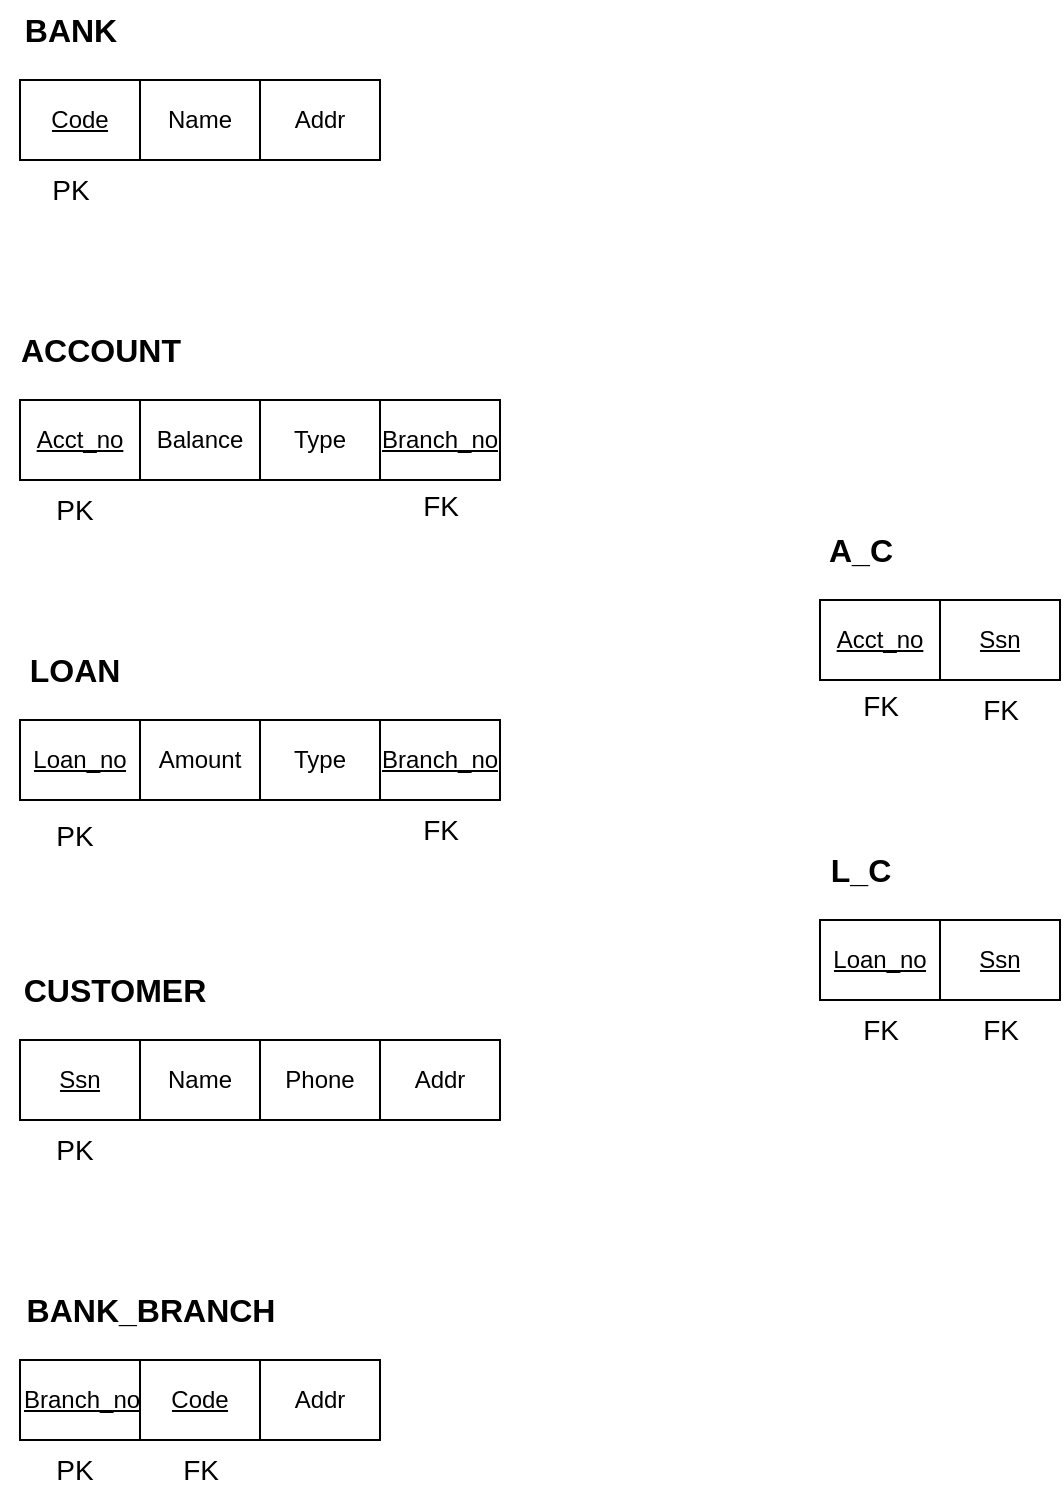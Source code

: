 <mxfile version="23.1.2" type="github" pages="2">
  <diagram name="Page-1" id="tOXUqJd4fQw2Szhd80xJ">
    <mxGraphModel dx="1042" dy="667" grid="1" gridSize="10" guides="1" tooltips="1" connect="1" arrows="1" fold="1" page="1" pageScale="1" pageWidth="850" pageHeight="1100" math="0" shadow="0">
      <root>
        <mxCell id="0" />
        <mxCell id="1" parent="0" />
        <mxCell id="7E2WSYNp846uDjrKb0Co-6" value="" style="shape=table;startSize=0;container=1;collapsible=0;childLayout=tableLayout;" parent="1" vertex="1">
          <mxGeometry x="40" y="80" width="180" height="40" as="geometry" />
        </mxCell>
        <mxCell id="7E2WSYNp846uDjrKb0Co-7" value="" style="shape=tableRow;horizontal=0;startSize=0;swimlaneHead=0;swimlaneBody=0;strokeColor=inherit;top=0;left=0;bottom=0;right=0;collapsible=0;dropTarget=0;fillColor=none;points=[[0,0.5],[1,0.5]];portConstraint=eastwest;" parent="7E2WSYNp846uDjrKb0Co-6" vertex="1">
          <mxGeometry width="180" height="40" as="geometry" />
        </mxCell>
        <mxCell id="7E2WSYNp846uDjrKb0Co-8" value="&lt;u&gt;Code&lt;/u&gt;" style="shape=partialRectangle;html=1;whiteSpace=wrap;connectable=0;strokeColor=inherit;overflow=hidden;fillColor=none;top=0;left=0;bottom=0;right=0;pointerEvents=1;align=center;" parent="7E2WSYNp846uDjrKb0Co-7" vertex="1">
          <mxGeometry width="60" height="40" as="geometry">
            <mxRectangle width="60" height="40" as="alternateBounds" />
          </mxGeometry>
        </mxCell>
        <mxCell id="7E2WSYNp846uDjrKb0Co-9" value="Name" style="shape=partialRectangle;html=1;whiteSpace=wrap;connectable=0;strokeColor=inherit;overflow=hidden;fillColor=none;top=0;left=0;bottom=0;right=0;pointerEvents=1;" parent="7E2WSYNp846uDjrKb0Co-7" vertex="1">
          <mxGeometry x="60" width="60" height="40" as="geometry">
            <mxRectangle width="60" height="40" as="alternateBounds" />
          </mxGeometry>
        </mxCell>
        <mxCell id="7E2WSYNp846uDjrKb0Co-10" value="Addr" style="shape=partialRectangle;html=1;whiteSpace=wrap;connectable=0;strokeColor=inherit;overflow=hidden;fillColor=none;top=0;left=0;bottom=0;right=0;pointerEvents=1;" parent="7E2WSYNp846uDjrKb0Co-7" vertex="1">
          <mxGeometry x="120" width="60" height="40" as="geometry">
            <mxRectangle width="60" height="40" as="alternateBounds" />
          </mxGeometry>
        </mxCell>
        <mxCell id="7E2WSYNp846uDjrKb0Co-11" value="" style="shape=table;startSize=0;container=1;collapsible=0;childLayout=tableLayout;" parent="1" vertex="1">
          <mxGeometry x="40" y="720" width="180" height="40" as="geometry" />
        </mxCell>
        <mxCell id="7E2WSYNp846uDjrKb0Co-12" value="" style="shape=tableRow;horizontal=0;startSize=0;swimlaneHead=0;swimlaneBody=0;strokeColor=inherit;top=0;left=0;bottom=0;right=0;collapsible=0;dropTarget=0;fillColor=none;points=[[0,0.5],[1,0.5]];portConstraint=eastwest;" parent="7E2WSYNp846uDjrKb0Co-11" vertex="1">
          <mxGeometry width="180" height="40" as="geometry" />
        </mxCell>
        <mxCell id="7E2WSYNp846uDjrKb0Co-13" value="&lt;u&gt;Branch_no&lt;/u&gt;" style="shape=partialRectangle;html=1;whiteSpace=wrap;connectable=0;strokeColor=inherit;overflow=hidden;fillColor=none;top=0;left=0;bottom=0;right=0;pointerEvents=1;align=left;" parent="7E2WSYNp846uDjrKb0Co-12" vertex="1">
          <mxGeometry width="60" height="40" as="geometry">
            <mxRectangle width="60" height="40" as="alternateBounds" />
          </mxGeometry>
        </mxCell>
        <mxCell id="7E2WSYNp846uDjrKb0Co-14" value="&lt;u&gt;Code&lt;/u&gt;" style="shape=partialRectangle;html=1;whiteSpace=wrap;connectable=0;strokeColor=inherit;overflow=hidden;fillColor=none;top=0;left=0;bottom=0;right=0;pointerEvents=1;" parent="7E2WSYNp846uDjrKb0Co-12" vertex="1">
          <mxGeometry x="60" width="60" height="40" as="geometry">
            <mxRectangle width="60" height="40" as="alternateBounds" />
          </mxGeometry>
        </mxCell>
        <mxCell id="7E2WSYNp846uDjrKb0Co-15" value="Addr" style="shape=partialRectangle;html=1;whiteSpace=wrap;connectable=0;strokeColor=inherit;overflow=hidden;fillColor=none;top=0;left=0;bottom=0;right=0;pointerEvents=1;" parent="7E2WSYNp846uDjrKb0Co-12" vertex="1">
          <mxGeometry x="120" width="60" height="40" as="geometry">
            <mxRectangle width="60" height="40" as="alternateBounds" />
          </mxGeometry>
        </mxCell>
        <mxCell id="7E2WSYNp846uDjrKb0Co-16" value="&lt;font style=&quot;font-size: 16px;&quot;&gt;&lt;b&gt;BANK&lt;/b&gt;&lt;/font&gt;" style="text;html=1;align=center;verticalAlign=middle;resizable=0;points=[];autosize=1;strokeColor=none;fillColor=none;" parent="1" vertex="1">
          <mxGeometry x="30" y="40" width="70" height="30" as="geometry" />
        </mxCell>
        <mxCell id="7E2WSYNp846uDjrKb0Co-17" value="&lt;font style=&quot;font-size: 16px;&quot;&gt;&lt;b&gt;ACCOUNT&lt;/b&gt;&lt;/font&gt;" style="text;html=1;align=center;verticalAlign=middle;resizable=0;points=[];autosize=1;strokeColor=none;fillColor=none;" parent="1" vertex="1">
          <mxGeometry x="30" y="200" width="100" height="30" as="geometry" />
        </mxCell>
        <mxCell id="7E2WSYNp846uDjrKb0Co-18" value="&lt;font style=&quot;font-size: 16px;&quot;&gt;&lt;b&gt;LOAN&lt;/b&gt;&lt;/font&gt;" style="text;html=1;align=center;verticalAlign=middle;resizable=0;points=[];autosize=1;strokeColor=none;fillColor=none;" parent="1" vertex="1">
          <mxGeometry x="32" y="360" width="70" height="30" as="geometry" />
        </mxCell>
        <mxCell id="7E2WSYNp846uDjrKb0Co-19" value="&lt;font style=&quot;font-size: 16px;&quot;&gt;&lt;b&gt;CUSTOMER&lt;/b&gt;&lt;/font&gt;" style="text;html=1;align=center;verticalAlign=middle;resizable=0;points=[];autosize=1;strokeColor=none;fillColor=none;" parent="1" vertex="1">
          <mxGeometry x="32" y="520" width="110" height="30" as="geometry" />
        </mxCell>
        <mxCell id="7E2WSYNp846uDjrKb0Co-20" value="&lt;font style=&quot;font-size: 16px;&quot;&gt;&lt;b&gt;BANK_BRANCH&lt;/b&gt;&lt;/font&gt;" style="text;html=1;align=center;verticalAlign=middle;resizable=0;points=[];autosize=1;strokeColor=none;fillColor=none;" parent="1" vertex="1">
          <mxGeometry x="30" y="680" width="150" height="30" as="geometry" />
        </mxCell>
        <mxCell id="7E2WSYNp846uDjrKb0Co-21" value="" style="shape=table;startSize=0;container=1;collapsible=0;childLayout=tableLayout;" parent="1" vertex="1">
          <mxGeometry x="40" y="240" width="240" height="40" as="geometry" />
        </mxCell>
        <mxCell id="7E2WSYNp846uDjrKb0Co-22" value="" style="shape=tableRow;horizontal=0;startSize=0;swimlaneHead=0;swimlaneBody=0;strokeColor=inherit;top=0;left=0;bottom=0;right=0;collapsible=0;dropTarget=0;fillColor=none;points=[[0,0.5],[1,0.5]];portConstraint=eastwest;" parent="7E2WSYNp846uDjrKb0Co-21" vertex="1">
          <mxGeometry width="240" height="40" as="geometry" />
        </mxCell>
        <mxCell id="7E2WSYNp846uDjrKb0Co-23" value="&lt;u&gt;Acct_no&lt;/u&gt;" style="shape=partialRectangle;html=1;whiteSpace=wrap;connectable=0;strokeColor=inherit;overflow=hidden;fillColor=none;top=0;left=0;bottom=0;right=0;pointerEvents=1;" parent="7E2WSYNp846uDjrKb0Co-22" vertex="1">
          <mxGeometry width="60" height="40" as="geometry">
            <mxRectangle width="60" height="40" as="alternateBounds" />
          </mxGeometry>
        </mxCell>
        <mxCell id="7E2WSYNp846uDjrKb0Co-24" value="Balance" style="shape=partialRectangle;html=1;whiteSpace=wrap;connectable=0;strokeColor=inherit;overflow=hidden;fillColor=none;top=0;left=0;bottom=0;right=0;pointerEvents=1;" parent="7E2WSYNp846uDjrKb0Co-22" vertex="1">
          <mxGeometry x="60" width="60" height="40" as="geometry">
            <mxRectangle width="60" height="40" as="alternateBounds" />
          </mxGeometry>
        </mxCell>
        <mxCell id="7E2WSYNp846uDjrKb0Co-25" value="Type" style="shape=partialRectangle;html=1;whiteSpace=wrap;connectable=0;strokeColor=inherit;overflow=hidden;fillColor=none;top=0;left=0;bottom=0;right=0;pointerEvents=1;" parent="7E2WSYNp846uDjrKb0Co-22" vertex="1">
          <mxGeometry x="120" width="60" height="40" as="geometry">
            <mxRectangle width="60" height="40" as="alternateBounds" />
          </mxGeometry>
        </mxCell>
        <mxCell id="7E2WSYNp846uDjrKb0Co-26" value="&lt;u&gt;Branch_no&lt;/u&gt;" style="shape=partialRectangle;html=1;whiteSpace=wrap;connectable=0;strokeColor=inherit;overflow=hidden;fillColor=none;top=0;left=0;bottom=0;right=0;pointerEvents=1;" parent="7E2WSYNp846uDjrKb0Co-22" vertex="1">
          <mxGeometry x="180" width="60" height="40" as="geometry">
            <mxRectangle width="60" height="40" as="alternateBounds" />
          </mxGeometry>
        </mxCell>
        <mxCell id="7E2WSYNp846uDjrKb0Co-27" value="" style="shape=table;startSize=0;container=1;collapsible=0;childLayout=tableLayout;" parent="1" vertex="1">
          <mxGeometry x="40" y="400" width="240" height="40" as="geometry" />
        </mxCell>
        <mxCell id="7E2WSYNp846uDjrKb0Co-28" value="" style="shape=tableRow;horizontal=0;startSize=0;swimlaneHead=0;swimlaneBody=0;strokeColor=inherit;top=0;left=0;bottom=0;right=0;collapsible=0;dropTarget=0;fillColor=none;points=[[0,0.5],[1,0.5]];portConstraint=eastwest;" parent="7E2WSYNp846uDjrKb0Co-27" vertex="1">
          <mxGeometry width="240" height="40" as="geometry" />
        </mxCell>
        <mxCell id="7E2WSYNp846uDjrKb0Co-29" value="&lt;u&gt;Loan_no&lt;/u&gt;" style="shape=partialRectangle;html=1;whiteSpace=wrap;connectable=0;strokeColor=inherit;overflow=hidden;fillColor=none;top=0;left=0;bottom=0;right=0;pointerEvents=1;" parent="7E2WSYNp846uDjrKb0Co-28" vertex="1">
          <mxGeometry width="60" height="40" as="geometry">
            <mxRectangle width="60" height="40" as="alternateBounds" />
          </mxGeometry>
        </mxCell>
        <mxCell id="7E2WSYNp846uDjrKb0Co-30" value="Amount" style="shape=partialRectangle;html=1;whiteSpace=wrap;connectable=0;strokeColor=inherit;overflow=hidden;fillColor=none;top=0;left=0;bottom=0;right=0;pointerEvents=1;" parent="7E2WSYNp846uDjrKb0Co-28" vertex="1">
          <mxGeometry x="60" width="60" height="40" as="geometry">
            <mxRectangle width="60" height="40" as="alternateBounds" />
          </mxGeometry>
        </mxCell>
        <mxCell id="7E2WSYNp846uDjrKb0Co-31" value="Type" style="shape=partialRectangle;html=1;whiteSpace=wrap;connectable=0;strokeColor=inherit;overflow=hidden;fillColor=none;top=0;left=0;bottom=0;right=0;pointerEvents=1;" parent="7E2WSYNp846uDjrKb0Co-28" vertex="1">
          <mxGeometry x="120" width="60" height="40" as="geometry">
            <mxRectangle width="60" height="40" as="alternateBounds" />
          </mxGeometry>
        </mxCell>
        <mxCell id="7E2WSYNp846uDjrKb0Co-32" value="&lt;u&gt;Branch_no&lt;/u&gt;" style="shape=partialRectangle;html=1;whiteSpace=wrap;connectable=0;strokeColor=inherit;overflow=hidden;fillColor=none;top=0;left=0;bottom=0;right=0;pointerEvents=1;" parent="7E2WSYNp846uDjrKb0Co-28" vertex="1">
          <mxGeometry x="180" width="60" height="40" as="geometry">
            <mxRectangle width="60" height="40" as="alternateBounds" />
          </mxGeometry>
        </mxCell>
        <mxCell id="7E2WSYNp846uDjrKb0Co-33" value="" style="shape=table;startSize=0;container=1;collapsible=0;childLayout=tableLayout;" parent="1" vertex="1">
          <mxGeometry x="40" y="560" width="240" height="40" as="geometry" />
        </mxCell>
        <mxCell id="7E2WSYNp846uDjrKb0Co-34" value="" style="shape=tableRow;horizontal=0;startSize=0;swimlaneHead=0;swimlaneBody=0;strokeColor=inherit;top=0;left=0;bottom=0;right=0;collapsible=0;dropTarget=0;fillColor=none;points=[[0,0.5],[1,0.5]];portConstraint=eastwest;" parent="7E2WSYNp846uDjrKb0Co-33" vertex="1">
          <mxGeometry width="240" height="40" as="geometry" />
        </mxCell>
        <mxCell id="7E2WSYNp846uDjrKb0Co-35" value="&lt;u&gt;Ssn&lt;/u&gt;" style="shape=partialRectangle;html=1;whiteSpace=wrap;connectable=0;strokeColor=inherit;overflow=hidden;fillColor=none;top=0;left=0;bottom=0;right=0;pointerEvents=1;" parent="7E2WSYNp846uDjrKb0Co-34" vertex="1">
          <mxGeometry width="60" height="40" as="geometry">
            <mxRectangle width="60" height="40" as="alternateBounds" />
          </mxGeometry>
        </mxCell>
        <mxCell id="7E2WSYNp846uDjrKb0Co-36" value="Name" style="shape=partialRectangle;html=1;whiteSpace=wrap;connectable=0;strokeColor=inherit;overflow=hidden;fillColor=none;top=0;left=0;bottom=0;right=0;pointerEvents=1;" parent="7E2WSYNp846uDjrKb0Co-34" vertex="1">
          <mxGeometry x="60" width="60" height="40" as="geometry">
            <mxRectangle width="60" height="40" as="alternateBounds" />
          </mxGeometry>
        </mxCell>
        <mxCell id="7E2WSYNp846uDjrKb0Co-37" value="Phone" style="shape=partialRectangle;html=1;whiteSpace=wrap;connectable=0;strokeColor=inherit;overflow=hidden;fillColor=none;top=0;left=0;bottom=0;right=0;pointerEvents=1;" parent="7E2WSYNp846uDjrKb0Co-34" vertex="1">
          <mxGeometry x="120" width="60" height="40" as="geometry">
            <mxRectangle width="60" height="40" as="alternateBounds" />
          </mxGeometry>
        </mxCell>
        <mxCell id="7E2WSYNp846uDjrKb0Co-38" value="Addr" style="shape=partialRectangle;html=1;whiteSpace=wrap;connectable=0;strokeColor=inherit;overflow=hidden;fillColor=none;top=0;left=0;bottom=0;right=0;pointerEvents=1;" parent="7E2WSYNp846uDjrKb0Co-34" vertex="1">
          <mxGeometry x="180" width="60" height="40" as="geometry">
            <mxRectangle width="60" height="40" as="alternateBounds" />
          </mxGeometry>
        </mxCell>
        <mxCell id="7E2WSYNp846uDjrKb0Co-39" value="&lt;font style=&quot;font-size: 16px;&quot;&gt;&lt;b&gt;A_C&lt;/b&gt;&lt;/font&gt;" style="text;html=1;align=center;verticalAlign=middle;resizable=0;points=[];autosize=1;strokeColor=none;fillColor=none;" parent="1" vertex="1">
          <mxGeometry x="430" y="300" width="60" height="30" as="geometry" />
        </mxCell>
        <mxCell id="7E2WSYNp846uDjrKb0Co-40" value="&lt;font style=&quot;font-size: 16px;&quot;&gt;&lt;b&gt;L_C&lt;/b&gt;&lt;/font&gt;" style="text;html=1;align=center;verticalAlign=middle;resizable=0;points=[];autosize=1;strokeColor=none;fillColor=none;" parent="1" vertex="1">
          <mxGeometry x="435" y="460" width="50" height="30" as="geometry" />
        </mxCell>
        <mxCell id="7E2WSYNp846uDjrKb0Co-41" value="" style="shape=table;startSize=0;container=1;collapsible=0;childLayout=tableLayout;" parent="1" vertex="1">
          <mxGeometry x="440" y="340" width="120" height="40" as="geometry" />
        </mxCell>
        <mxCell id="7E2WSYNp846uDjrKb0Co-42" value="" style="shape=tableRow;horizontal=0;startSize=0;swimlaneHead=0;swimlaneBody=0;strokeColor=inherit;top=0;left=0;bottom=0;right=0;collapsible=0;dropTarget=0;fillColor=none;points=[[0,0.5],[1,0.5]];portConstraint=eastwest;" parent="7E2WSYNp846uDjrKb0Co-41" vertex="1">
          <mxGeometry width="120" height="40" as="geometry" />
        </mxCell>
        <mxCell id="7E2WSYNp846uDjrKb0Co-43" value="&lt;u&gt;Acct_no&lt;/u&gt;" style="shape=partialRectangle;html=1;whiteSpace=wrap;connectable=0;strokeColor=inherit;overflow=hidden;fillColor=none;top=0;left=0;bottom=0;right=0;pointerEvents=1;" parent="7E2WSYNp846uDjrKb0Co-42" vertex="1">
          <mxGeometry width="60" height="40" as="geometry">
            <mxRectangle width="60" height="40" as="alternateBounds" />
          </mxGeometry>
        </mxCell>
        <mxCell id="7E2WSYNp846uDjrKb0Co-44" value="&lt;u&gt;Ssn&lt;/u&gt;" style="shape=partialRectangle;html=1;whiteSpace=wrap;connectable=0;strokeColor=inherit;overflow=hidden;fillColor=none;top=0;left=0;bottom=0;right=0;pointerEvents=1;" parent="7E2WSYNp846uDjrKb0Co-42" vertex="1">
          <mxGeometry x="60" width="60" height="40" as="geometry">
            <mxRectangle width="60" height="40" as="alternateBounds" />
          </mxGeometry>
        </mxCell>
        <mxCell id="7E2WSYNp846uDjrKb0Co-45" value="" style="shape=table;startSize=0;container=1;collapsible=0;childLayout=tableLayout;" parent="1" vertex="1">
          <mxGeometry x="440" y="500" width="120" height="40" as="geometry" />
        </mxCell>
        <mxCell id="7E2WSYNp846uDjrKb0Co-46" value="" style="shape=tableRow;horizontal=0;startSize=0;swimlaneHead=0;swimlaneBody=0;strokeColor=inherit;top=0;left=0;bottom=0;right=0;collapsible=0;dropTarget=0;fillColor=none;points=[[0,0.5],[1,0.5]];portConstraint=eastwest;" parent="7E2WSYNp846uDjrKb0Co-45" vertex="1">
          <mxGeometry width="120" height="40" as="geometry" />
        </mxCell>
        <mxCell id="7E2WSYNp846uDjrKb0Co-47" value="&lt;u&gt;Loan_no&lt;/u&gt;" style="shape=partialRectangle;html=1;whiteSpace=wrap;connectable=0;strokeColor=inherit;overflow=hidden;fillColor=none;top=0;left=0;bottom=0;right=0;pointerEvents=1;" parent="7E2WSYNp846uDjrKb0Co-46" vertex="1">
          <mxGeometry width="60" height="40" as="geometry">
            <mxRectangle width="60" height="40" as="alternateBounds" />
          </mxGeometry>
        </mxCell>
        <mxCell id="7E2WSYNp846uDjrKb0Co-48" value="&lt;u&gt;Ssn&lt;/u&gt;" style="shape=partialRectangle;html=1;whiteSpace=wrap;connectable=0;strokeColor=inherit;overflow=hidden;fillColor=none;top=0;left=0;bottom=0;right=0;pointerEvents=1;" parent="7E2WSYNp846uDjrKb0Co-46" vertex="1">
          <mxGeometry x="60" width="60" height="40" as="geometry">
            <mxRectangle width="60" height="40" as="alternateBounds" />
          </mxGeometry>
        </mxCell>
        <mxCell id="7E2WSYNp846uDjrKb0Co-49" value="&lt;font style=&quot;font-size: 14px;&quot;&gt;FK&lt;/font&gt;" style="text;html=1;align=center;verticalAlign=middle;resizable=0;points=[];autosize=1;strokeColor=none;fillColor=none;" parent="1" vertex="1">
          <mxGeometry x="450" y="378" width="40" height="30" as="geometry" />
        </mxCell>
        <mxCell id="7E2WSYNp846uDjrKb0Co-50" value="&lt;font style=&quot;font-size: 14px;&quot;&gt;FK&lt;/font&gt;" style="text;html=1;align=center;verticalAlign=middle;resizable=0;points=[];autosize=1;strokeColor=none;fillColor=none;" parent="1" vertex="1">
          <mxGeometry x="510" y="380" width="40" height="30" as="geometry" />
        </mxCell>
        <mxCell id="7E2WSYNp846uDjrKb0Co-51" value="&lt;font style=&quot;font-size: 14px;&quot;&gt;FK&lt;/font&gt;" style="text;html=1;align=center;verticalAlign=middle;resizable=0;points=[];autosize=1;strokeColor=none;fillColor=none;" parent="1" vertex="1">
          <mxGeometry x="450" y="540" width="40" height="30" as="geometry" />
        </mxCell>
        <mxCell id="7E2WSYNp846uDjrKb0Co-52" value="&lt;font style=&quot;font-size: 14px;&quot;&gt;FK&lt;/font&gt;" style="text;html=1;align=center;verticalAlign=middle;resizable=0;points=[];autosize=1;strokeColor=none;fillColor=none;" parent="1" vertex="1">
          <mxGeometry x="510" y="540" width="40" height="30" as="geometry" />
        </mxCell>
        <mxCell id="7E2WSYNp846uDjrKb0Co-53" value="&lt;font style=&quot;font-size: 14px;&quot;&gt;FK&lt;/font&gt;" style="text;html=1;align=center;verticalAlign=middle;resizable=0;points=[];autosize=1;strokeColor=none;fillColor=none;" parent="1" vertex="1">
          <mxGeometry x="230" y="278" width="40" height="30" as="geometry" />
        </mxCell>
        <mxCell id="7E2WSYNp846uDjrKb0Co-54" value="&lt;font style=&quot;font-size: 14px;&quot;&gt;FK&lt;/font&gt;" style="text;html=1;align=center;verticalAlign=middle;resizable=0;points=[];autosize=1;strokeColor=none;fillColor=none;" parent="1" vertex="1">
          <mxGeometry x="230" y="440" width="40" height="30" as="geometry" />
        </mxCell>
        <mxCell id="7E2WSYNp846uDjrKb0Co-55" value="&lt;font style=&quot;font-size: 14px;&quot;&gt;FK&lt;/font&gt;" style="text;html=1;align=center;verticalAlign=middle;resizable=0;points=[];autosize=1;strokeColor=none;fillColor=none;" parent="1" vertex="1">
          <mxGeometry x="110" y="760" width="40" height="30" as="geometry" />
        </mxCell>
        <mxCell id="7E2WSYNp846uDjrKb0Co-56" value="&lt;font style=&quot;font-size: 14px;&quot;&gt;PK&lt;/font&gt;" style="text;html=1;align=center;verticalAlign=middle;resizable=0;points=[];autosize=1;strokeColor=none;fillColor=none;" parent="1" vertex="1">
          <mxGeometry x="47" y="760" width="40" height="30" as="geometry" />
        </mxCell>
        <mxCell id="7E2WSYNp846uDjrKb0Co-57" value="&lt;font style=&quot;font-size: 14px;&quot;&gt;PK&lt;/font&gt;" style="text;html=1;align=center;verticalAlign=middle;resizable=0;points=[];autosize=1;strokeColor=none;fillColor=none;" parent="1" vertex="1">
          <mxGeometry x="47" y="600" width="40" height="30" as="geometry" />
        </mxCell>
        <mxCell id="7E2WSYNp846uDjrKb0Co-58" value="&lt;font style=&quot;font-size: 14px;&quot;&gt;PK&lt;/font&gt;" style="text;html=1;align=center;verticalAlign=middle;resizable=0;points=[];autosize=1;strokeColor=none;fillColor=none;" parent="1" vertex="1">
          <mxGeometry x="47" y="443" width="40" height="30" as="geometry" />
        </mxCell>
        <mxCell id="7E2WSYNp846uDjrKb0Co-59" value="&lt;font style=&quot;font-size: 14px;&quot;&gt;PK&lt;/font&gt;" style="text;html=1;align=center;verticalAlign=middle;resizable=0;points=[];autosize=1;strokeColor=none;fillColor=none;" parent="1" vertex="1">
          <mxGeometry x="47" y="280" width="40" height="30" as="geometry" />
        </mxCell>
        <mxCell id="7E2WSYNp846uDjrKb0Co-60" value="&lt;font style=&quot;font-size: 14px;&quot;&gt;PK&lt;/font&gt;" style="text;html=1;align=center;verticalAlign=middle;resizable=0;points=[];autosize=1;strokeColor=none;fillColor=none;" parent="1" vertex="1">
          <mxGeometry x="45" y="120" width="40" height="30" as="geometry" />
        </mxCell>
      </root>
    </mxGraphModel>
  </diagram>
  <diagram id="xRqGqIZdK0KByyZ0TIjm" name="Page-2">
    <mxGraphModel dx="1042" dy="651" grid="1" gridSize="10" guides="1" tooltips="1" connect="1" arrows="1" fold="1" page="1" pageScale="1" pageWidth="850" pageHeight="1100" math="0" shadow="0">
      <root>
        <mxCell id="0" />
        <mxCell id="1" parent="0" />
        <mxCell id="x8WJQy2ajxWDSdKPgTCx-1" value="BOOK" style="rounded=0;whiteSpace=wrap;html=1;" parent="1" vertex="1">
          <mxGeometry x="365" y="370" width="120" height="60" as="geometry" />
        </mxCell>
        <mxCell id="x8WJQy2ajxWDSdKPgTCx-2" value="PUBLISHER" style="rounded=0;whiteSpace=wrap;html=1;" parent="1" vertex="1">
          <mxGeometry x="154" y="130" width="120" height="60" as="geometry" />
        </mxCell>
        <mxCell id="x8WJQy2ajxWDSdKPgTCx-4" value="LIBRARY_BRANCH" style="rounded=0;whiteSpace=wrap;html=1;" parent="1" vertex="1">
          <mxGeometry x="153.25" y="611" width="120" height="60" as="geometry" />
        </mxCell>
        <mxCell id="x8WJQy2ajxWDSdKPgTCx-6" value="published by" style="rhombus;whiteSpace=wrap;html=1;" parent="1" vertex="1">
          <mxGeometry x="170.5" y="270" width="87.5" height="90" as="geometry" />
        </mxCell>
        <mxCell id="x8WJQy2ajxWDSdKPgTCx-7" value="&lt;font style=&quot;font-size: 11px;&quot;&gt;BOOK_COPIES&lt;/font&gt;" style="rhombus;whiteSpace=wrap;html=1;" parent="1" vertex="1">
          <mxGeometry x="169.5" y="441" width="87.5" height="90" as="geometry" />
        </mxCell>
        <mxCell id="x8WJQy2ajxWDSdKPgTCx-8" value="&lt;font style=&quot;font-size: 11px;&quot;&gt;BOOK_LOANS&lt;/font&gt;" style="rhombus;whiteSpace=wrap;html=1;" parent="1" vertex="1">
          <mxGeometry x="580.5" y="442.5" width="95" height="95" as="geometry" />
        </mxCell>
        <mxCell id="x8WJQy2ajxWDSdKPgTCx-9" value="BORROWER" style="rounded=0;whiteSpace=wrap;html=1;" parent="1" vertex="1">
          <mxGeometry x="568" y="619" width="120" height="60" as="geometry" />
        </mxCell>
        <mxCell id="x8WJQy2ajxWDSdKPgTCx-10" value="&lt;u&gt;Name&lt;/u&gt;" style="ellipse;whiteSpace=wrap;html=1;" parent="1" vertex="1">
          <mxGeometry x="94.25" y="80" width="60" height="30" as="geometry" />
        </mxCell>
        <mxCell id="x8WJQy2ajxWDSdKPgTCx-11" value="Address" style="ellipse;whiteSpace=wrap;html=1;" parent="1" vertex="1">
          <mxGeometry x="184.25" y="80" width="60" height="30" as="geometry" />
        </mxCell>
        <mxCell id="x8WJQy2ajxWDSdKPgTCx-12" value="Phone" style="ellipse;whiteSpace=wrap;html=1;" parent="1" vertex="1">
          <mxGeometry x="268" y="80" width="60" height="30" as="geometry" />
        </mxCell>
        <mxCell id="x8WJQy2ajxWDSdKPgTCx-13" value="&lt;u&gt;Author_name&lt;/u&gt;" style="ellipse;whiteSpace=wrap;html=1;" parent="1" vertex="1">
          <mxGeometry x="578" y="80" width="100" height="30" as="geometry" />
        </mxCell>
        <mxCell id="x8WJQy2ajxWDSdKPgTCx-14" value="&lt;u&gt;Book_id&lt;/u&gt;" style="ellipse;whiteSpace=wrap;html=1;" parent="1" vertex="1">
          <mxGeometry x="440" y="330" width="60" height="30" as="geometry" />
        </mxCell>
        <mxCell id="x8WJQy2ajxWDSdKPgTCx-15" value="Title" style="ellipse;whiteSpace=wrap;html=1;" parent="1" vertex="1">
          <mxGeometry x="395" y="440" width="60" height="30" as="geometry" />
        </mxCell>
        <mxCell id="x8WJQy2ajxWDSdKPgTCx-16" value="" style="endArrow=none;html=1;rounded=0;exitX=0.5;exitY=0;exitDx=0;exitDy=0;entryX=0.5;entryY=1;entryDx=0;entryDy=0;" parent="1" source="x8WJQy2ajxWDSdKPgTCx-1" target="x8WJQy2ajxWDSdKPgTCx-14" edge="1">
          <mxGeometry width="50" height="50" relative="1" as="geometry">
            <mxPoint x="410" y="280" as="sourcePoint" />
            <mxPoint x="420" y="340" as="targetPoint" />
          </mxGeometry>
        </mxCell>
        <mxCell id="x8WJQy2ajxWDSdKPgTCx-17" value="" style="endArrow=none;html=1;rounded=0;exitX=0.5;exitY=0;exitDx=0;exitDy=0;entryX=0.5;entryY=1;entryDx=0;entryDy=0;" parent="1" source="x8WJQy2ajxWDSdKPgTCx-15" target="x8WJQy2ajxWDSdKPgTCx-1" edge="1">
          <mxGeometry width="50" height="50" relative="1" as="geometry">
            <mxPoint x="488" y="486" as="sourcePoint" />
            <mxPoint x="488" y="456" as="targetPoint" />
          </mxGeometry>
        </mxCell>
        <mxCell id="x8WJQy2ajxWDSdKPgTCx-18" value="&lt;u&gt;Branch_id&lt;/u&gt;" style="ellipse;whiteSpace=wrap;html=1;" parent="1" vertex="1">
          <mxGeometry x="87" y="692" width="60" height="30" as="geometry" />
        </mxCell>
        <mxCell id="x8WJQy2ajxWDSdKPgTCx-19" value="Branch_name" style="ellipse;whiteSpace=wrap;html=1;" parent="1" vertex="1">
          <mxGeometry x="167" y="692" width="92.5" height="30" as="geometry" />
        </mxCell>
        <mxCell id="x8WJQy2ajxWDSdKPgTCx-20" value="Address" style="ellipse;whiteSpace=wrap;html=1;" parent="1" vertex="1">
          <mxGeometry x="277" y="692" width="60" height="30" as="geometry" />
        </mxCell>
        <mxCell id="x8WJQy2ajxWDSdKPgTCx-21" value="" style="endArrow=none;html=1;rounded=0;exitX=0.5;exitY=0;exitDx=0;exitDy=0;entryX=0.5;entryY=1;entryDx=0;entryDy=0;" parent="1" source="x8WJQy2ajxWDSdKPgTCx-19" target="x8WJQy2ajxWDSdKPgTCx-4" edge="1">
          <mxGeometry width="50" height="50" relative="1" as="geometry">
            <mxPoint x="437" y="532" as="sourcePoint" />
            <mxPoint x="487" y="482" as="targetPoint" />
          </mxGeometry>
        </mxCell>
        <mxCell id="x8WJQy2ajxWDSdKPgTCx-22" value="" style="endArrow=none;html=1;rounded=0;exitX=0.5;exitY=0;exitDx=0;exitDy=0;entryX=0.5;entryY=1;entryDx=0;entryDy=0;" parent="1" source="x8WJQy2ajxWDSdKPgTCx-18" target="x8WJQy2ajxWDSdKPgTCx-4" edge="1">
          <mxGeometry width="50" height="50" relative="1" as="geometry">
            <mxPoint x="133" y="742" as="sourcePoint" />
            <mxPoint x="223" y="681" as="targetPoint" />
          </mxGeometry>
        </mxCell>
        <mxCell id="x8WJQy2ajxWDSdKPgTCx-23" value="" style="endArrow=none;html=1;rounded=0;exitX=0.5;exitY=0;exitDx=0;exitDy=0;entryX=0.5;entryY=1;entryDx=0;entryDy=0;" parent="1" source="x8WJQy2ajxWDSdKPgTCx-20" target="x8WJQy2ajxWDSdKPgTCx-4" edge="1">
          <mxGeometry width="50" height="50" relative="1" as="geometry">
            <mxPoint x="223" y="742" as="sourcePoint" />
            <mxPoint x="223" y="681" as="targetPoint" />
          </mxGeometry>
        </mxCell>
        <mxCell id="x8WJQy2ajxWDSdKPgTCx-24" value="&lt;u&gt;Card_no&lt;/u&gt;" style="ellipse;whiteSpace=wrap;html=1;" parent="1" vertex="1">
          <mxGeometry x="488" y="702" width="60" height="30" as="geometry" />
        </mxCell>
        <mxCell id="x8WJQy2ajxWDSdKPgTCx-26" value="Address" style="ellipse;whiteSpace=wrap;html=1;" parent="1" vertex="1">
          <mxGeometry x="568" y="702" width="60" height="30" as="geometry" />
        </mxCell>
        <mxCell id="x8WJQy2ajxWDSdKPgTCx-27" value="Name" style="ellipse;whiteSpace=wrap;html=1;" parent="1" vertex="1">
          <mxGeometry x="648" y="702" width="60" height="30" as="geometry" />
        </mxCell>
        <mxCell id="x8WJQy2ajxWDSdKPgTCx-28" value="Phone" style="ellipse;whiteSpace=wrap;html=1;" parent="1" vertex="1">
          <mxGeometry x="728" y="702" width="60" height="30" as="geometry" />
        </mxCell>
        <mxCell id="x8WJQy2ajxWDSdKPgTCx-29" value="" style="endArrow=none;html=1;rounded=0;exitX=0.5;exitY=1;exitDx=0;exitDy=0;entryX=0.5;entryY=0;entryDx=0;entryDy=0;" parent="1" source="x8WJQy2ajxWDSdKPgTCx-9" target="x8WJQy2ajxWDSdKPgTCx-24" edge="1">
          <mxGeometry width="50" height="50" relative="1" as="geometry">
            <mxPoint x="268" y="746" as="sourcePoint" />
            <mxPoint x="174" y="685" as="targetPoint" />
          </mxGeometry>
        </mxCell>
        <mxCell id="x8WJQy2ajxWDSdKPgTCx-31" value="" style="endArrow=none;html=1;rounded=0;exitX=0.5;exitY=1;exitDx=0;exitDy=0;entryX=0.5;entryY=0;entryDx=0;entryDy=0;" parent="1" source="x8WJQy2ajxWDSdKPgTCx-9" target="x8WJQy2ajxWDSdKPgTCx-26" edge="1">
          <mxGeometry width="50" height="50" relative="1" as="geometry">
            <mxPoint x="638" y="689" as="sourcePoint" />
            <mxPoint x="528" y="746" as="targetPoint" />
          </mxGeometry>
        </mxCell>
        <mxCell id="x8WJQy2ajxWDSdKPgTCx-32" value="" style="endArrow=none;html=1;rounded=0;exitX=0.5;exitY=1;exitDx=0;exitDy=0;entryX=0.5;entryY=0;entryDx=0;entryDy=0;" parent="1" source="x8WJQy2ajxWDSdKPgTCx-9" target="x8WJQy2ajxWDSdKPgTCx-27" edge="1">
          <mxGeometry width="50" height="50" relative="1" as="geometry">
            <mxPoint x="638" y="689" as="sourcePoint" />
            <mxPoint x="608" y="746" as="targetPoint" />
          </mxGeometry>
        </mxCell>
        <mxCell id="x8WJQy2ajxWDSdKPgTCx-33" value="" style="endArrow=none;html=1;rounded=0;entryX=0.5;entryY=0;entryDx=0;entryDy=0;exitX=0.5;exitY=1;exitDx=0;exitDy=0;" parent="1" source="x8WJQy2ajxWDSdKPgTCx-9" target="x8WJQy2ajxWDSdKPgTCx-28" edge="1">
          <mxGeometry width="50" height="50" relative="1" as="geometry">
            <mxPoint x="628" y="676" as="sourcePoint" />
            <mxPoint x="688" y="746" as="targetPoint" />
          </mxGeometry>
        </mxCell>
        <mxCell id="x8WJQy2ajxWDSdKPgTCx-34" value="" style="endArrow=none;html=1;rounded=0;entryX=0.5;entryY=1;entryDx=0;entryDy=0;exitX=0.5;exitY=0;exitDx=0;exitDy=0;" parent="1" source="x8WJQy2ajxWDSdKPgTCx-2" target="x8WJQy2ajxWDSdKPgTCx-12" edge="1">
          <mxGeometry width="50" height="50" relative="1" as="geometry">
            <mxPoint x="438" y="240" as="sourcePoint" />
            <mxPoint x="488" y="190" as="targetPoint" />
          </mxGeometry>
        </mxCell>
        <mxCell id="x8WJQy2ajxWDSdKPgTCx-35" value="" style="endArrow=none;html=1;rounded=0;entryX=0.5;entryY=1;entryDx=0;entryDy=0;exitX=0.5;exitY=0;exitDx=0;exitDy=0;" parent="1" source="x8WJQy2ajxWDSdKPgTCx-2" target="x8WJQy2ajxWDSdKPgTCx-11" edge="1">
          <mxGeometry width="50" height="50" relative="1" as="geometry">
            <mxPoint x="228" y="140" as="sourcePoint" />
            <mxPoint x="308" y="100" as="targetPoint" />
          </mxGeometry>
        </mxCell>
        <mxCell id="x8WJQy2ajxWDSdKPgTCx-36" value="" style="endArrow=none;html=1;rounded=0;entryX=0.5;entryY=1;entryDx=0;entryDy=0;exitX=0.5;exitY=0;exitDx=0;exitDy=0;" parent="1" source="x8WJQy2ajxWDSdKPgTCx-2" target="x8WJQy2ajxWDSdKPgTCx-10" edge="1">
          <mxGeometry width="50" height="50" relative="1" as="geometry">
            <mxPoint x="228" y="140" as="sourcePoint" />
            <mxPoint x="224" y="100" as="targetPoint" />
          </mxGeometry>
        </mxCell>
        <mxCell id="x8WJQy2ajxWDSdKPgTCx-37" value="" style="endArrow=none;html=1;rounded=0;entryX=0.5;entryY=0;entryDx=0;entryDy=0;exitX=0.5;exitY=1;exitDx=0;exitDy=0;" parent="1" source="x8WJQy2ajxWDSdKPgTCx-13" target="x8WJQy2ajxWDSdKPgTCx-55" edge="1">
          <mxGeometry width="50" height="50" relative="1" as="geometry">
            <mxPoint x="178" y="140" as="sourcePoint" />
            <mxPoint x="628" y="130" as="targetPoint" />
          </mxGeometry>
        </mxCell>
        <mxCell id="x8WJQy2ajxWDSdKPgTCx-38" value="Date_out" style="ellipse;whiteSpace=wrap;html=1;" parent="1" vertex="1">
          <mxGeometry x="690" y="450" width="60" height="30" as="geometry" />
        </mxCell>
        <mxCell id="x8WJQy2ajxWDSdKPgTCx-39" value="Due_date" style="ellipse;whiteSpace=wrap;html=1;" parent="1" vertex="1">
          <mxGeometry x="690" y="501" width="60" height="30" as="geometry" />
        </mxCell>
        <mxCell id="x8WJQy2ajxWDSdKPgTCx-40" value="No_of_copies" style="ellipse;whiteSpace=wrap;html=1;" parent="1" vertex="1">
          <mxGeometry x="50" y="471" width="110" height="30" as="geometry" />
        </mxCell>
        <mxCell id="x8WJQy2ajxWDSdKPgTCx-41" value="" style="endArrow=none;html=1;rounded=0;exitX=0;exitY=0.5;exitDx=0;exitDy=0;entryX=1;entryY=0.5;entryDx=0;entryDy=0;" parent="1" source="x8WJQy2ajxWDSdKPgTCx-38" target="x8WJQy2ajxWDSdKPgTCx-8" edge="1">
          <mxGeometry width="50" height="50" relative="1" as="geometry">
            <mxPoint x="268" y="746" as="sourcePoint" />
            <mxPoint x="174" y="685" as="targetPoint" />
          </mxGeometry>
        </mxCell>
        <mxCell id="x8WJQy2ajxWDSdKPgTCx-42" value="" style="endArrow=none;html=1;rounded=0;exitX=0;exitY=0.5;exitDx=0;exitDy=0;entryX=1;entryY=0.5;entryDx=0;entryDy=0;" parent="1" source="x8WJQy2ajxWDSdKPgTCx-39" target="x8WJQy2ajxWDSdKPgTCx-8" edge="1">
          <mxGeometry width="50" height="50" relative="1" as="geometry">
            <mxPoint x="738" y="451" as="sourcePoint" />
            <mxPoint x="686" y="507" as="targetPoint" />
          </mxGeometry>
        </mxCell>
        <mxCell id="x8WJQy2ajxWDSdKPgTCx-43" value="" style="endArrow=none;html=1;rounded=0;exitX=0;exitY=0.5;exitDx=0;exitDy=0;entryX=1;entryY=0.5;entryDx=0;entryDy=0;" parent="1" source="x8WJQy2ajxWDSdKPgTCx-7" target="x8WJQy2ajxWDSdKPgTCx-40" edge="1">
          <mxGeometry width="50" height="50" relative="1" as="geometry">
            <mxPoint x="787" y="556" as="sourcePoint" />
            <mxPoint x="735" y="503" as="targetPoint" />
          </mxGeometry>
        </mxCell>
        <mxCell id="x8WJQy2ajxWDSdKPgTCx-45" value="" style="endArrow=none;html=1;rounded=0;entryX=1;entryY=0.5;entryDx=0;entryDy=0;exitX=0.5;exitY=0;exitDx=0;exitDy=0;" parent="1" source="x8WJQy2ajxWDSdKPgTCx-8" target="x8WJQy2ajxWDSdKPgTCx-1" edge="1">
          <mxGeometry relative="1" as="geometry">
            <mxPoint x="360" y="560" as="sourcePoint" />
            <mxPoint x="520" y="560" as="targetPoint" />
          </mxGeometry>
        </mxCell>
        <mxCell id="x8WJQy2ajxWDSdKPgTCx-46" value="N" style="resizable=0;html=1;whiteSpace=wrap;align=right;verticalAlign=bottom;" parent="x8WJQy2ajxWDSdKPgTCx-45" connectable="0" vertex="1">
          <mxGeometry x="1" relative="1" as="geometry">
            <mxPoint x="15" y="30" as="offset" />
          </mxGeometry>
        </mxCell>
        <mxCell id="x8WJQy2ajxWDSdKPgTCx-47" value="" style="endArrow=none;html=1;rounded=0;entryX=0.5;entryY=0;entryDx=0;entryDy=0;exitX=0.5;exitY=1;exitDx=0;exitDy=0;" parent="1" source="x8WJQy2ajxWDSdKPgTCx-8" target="x8WJQy2ajxWDSdKPgTCx-4" edge="1">
          <mxGeometry relative="1" as="geometry">
            <mxPoint x="591" y="541" as="sourcePoint" />
            <mxPoint x="495" y="410" as="targetPoint" />
          </mxGeometry>
        </mxCell>
        <mxCell id="x8WJQy2ajxWDSdKPgTCx-48" value="N" style="resizable=0;html=1;whiteSpace=wrap;align=right;verticalAlign=bottom;" parent="x8WJQy2ajxWDSdKPgTCx-47" connectable="0" vertex="1">
          <mxGeometry x="1" relative="1" as="geometry" />
        </mxCell>
        <mxCell id="x8WJQy2ajxWDSdKPgTCx-49" value="" style="endArrow=none;html=1;rounded=0;entryX=0.5;entryY=0;entryDx=0;entryDy=0;exitX=0.5;exitY=1;exitDx=0;exitDy=0;" parent="1" source="x8WJQy2ajxWDSdKPgTCx-8" target="x8WJQy2ajxWDSdKPgTCx-9" edge="1">
          <mxGeometry relative="1" as="geometry">
            <mxPoint x="591" y="507" as="sourcePoint" />
            <mxPoint x="223" y="625" as="targetPoint" />
          </mxGeometry>
        </mxCell>
        <mxCell id="x8WJQy2ajxWDSdKPgTCx-50" value="N" style="resizable=0;html=1;whiteSpace=wrap;align=right;verticalAlign=bottom;" parent="x8WJQy2ajxWDSdKPgTCx-49" connectable="0" vertex="1">
          <mxGeometry x="1" relative="1" as="geometry" />
        </mxCell>
        <mxCell id="x8WJQy2ajxWDSdKPgTCx-51" value="" style="endArrow=none;html=1;rounded=0;entryX=0.5;entryY=0;entryDx=0;entryDy=0;exitX=0.5;exitY=1;exitDx=0;exitDy=0;" parent="1" source="x8WJQy2ajxWDSdKPgTCx-7" target="x8WJQy2ajxWDSdKPgTCx-4" edge="1">
          <mxGeometry relative="1" as="geometry">
            <mxPoint x="638" y="544" as="sourcePoint" />
            <mxPoint x="223" y="621" as="targetPoint" />
          </mxGeometry>
        </mxCell>
        <mxCell id="x8WJQy2ajxWDSdKPgTCx-52" value="N" style="resizable=0;html=1;whiteSpace=wrap;align=right;verticalAlign=bottom;" parent="x8WJQy2ajxWDSdKPgTCx-51" connectable="0" vertex="1">
          <mxGeometry x="1" relative="1" as="geometry">
            <mxPoint x="31" y="-9" as="offset" />
          </mxGeometry>
        </mxCell>
        <mxCell id="x8WJQy2ajxWDSdKPgTCx-53" value="" style="endArrow=none;html=1;rounded=0;entryX=0;entryY=0.5;entryDx=0;entryDy=0;exitX=0.5;exitY=0;exitDx=0;exitDy=0;" parent="1" source="x8WJQy2ajxWDSdKPgTCx-7" target="x8WJQy2ajxWDSdKPgTCx-1" edge="1">
          <mxGeometry relative="1" as="geometry">
            <mxPoint x="638" y="487" as="sourcePoint" />
            <mxPoint x="495" y="410" as="targetPoint" />
          </mxGeometry>
        </mxCell>
        <mxCell id="x8WJQy2ajxWDSdKPgTCx-54" value="N" style="resizable=0;html=1;whiteSpace=wrap;align=right;verticalAlign=bottom;" parent="x8WJQy2ajxWDSdKPgTCx-53" connectable="0" vertex="1">
          <mxGeometry x="1" relative="1" as="geometry">
            <mxPoint x="-4" y="30" as="offset" />
          </mxGeometry>
        </mxCell>
        <mxCell id="x8WJQy2ajxWDSdKPgTCx-55" value="BOOK_AUTHORS" style="shape=ext;margin=3;double=1;whiteSpace=wrap;html=1;align=center;" parent="1" vertex="1">
          <mxGeometry x="566" y="132" width="124" height="60" as="geometry" />
        </mxCell>
        <mxCell id="x8WJQy2ajxWDSdKPgTCx-57" value="written by" style="shape=rhombus;double=1;perimeter=rhombusPerimeter;whiteSpace=wrap;html=1;align=center;" parent="1" vertex="1">
          <mxGeometry x="568" y="285" width="120" height="60" as="geometry" />
        </mxCell>
        <mxCell id="x8WJQy2ajxWDSdKPgTCx-59" value="" style="shape=link;html=1;rounded=0;entryX=1;entryY=0.5;entryDx=0;entryDy=0;exitX=0.5;exitY=1;exitDx=0;exitDy=0;" parent="1" source="x8WJQy2ajxWDSdKPgTCx-57" target="x8WJQy2ajxWDSdKPgTCx-1" edge="1">
          <mxGeometry relative="1" as="geometry">
            <mxPoint x="360" y="470" as="sourcePoint" />
            <mxPoint x="520" y="470" as="targetPoint" />
          </mxGeometry>
        </mxCell>
        <mxCell id="x8WJQy2ajxWDSdKPgTCx-60" value="1" style="resizable=0;html=1;whiteSpace=wrap;align=right;verticalAlign=bottom;" parent="x8WJQy2ajxWDSdKPgTCx-59" connectable="0" vertex="1">
          <mxGeometry x="1" relative="1" as="geometry">
            <mxPoint x="15" y="-10" as="offset" />
          </mxGeometry>
        </mxCell>
        <mxCell id="x8WJQy2ajxWDSdKPgTCx-61" value="" style="endArrow=none;html=1;rounded=0;entryX=0.5;entryY=1;entryDx=0;entryDy=0;exitX=0.5;exitY=0;exitDx=0;exitDy=0;" parent="1" source="x8WJQy2ajxWDSdKPgTCx-57" target="x8WJQy2ajxWDSdKPgTCx-55" edge="1">
          <mxGeometry relative="1" as="geometry">
            <mxPoint x="360" y="320" as="sourcePoint" />
            <mxPoint x="520" y="320" as="targetPoint" />
          </mxGeometry>
        </mxCell>
        <mxCell id="x8WJQy2ajxWDSdKPgTCx-62" value="N" style="resizable=0;html=1;whiteSpace=wrap;align=right;verticalAlign=bottom;" parent="x8WJQy2ajxWDSdKPgTCx-61" connectable="0" vertex="1">
          <mxGeometry x="1" relative="1" as="geometry">
            <mxPoint y="18" as="offset" />
          </mxGeometry>
        </mxCell>
        <mxCell id="x8WJQy2ajxWDSdKPgTCx-63" value="" style="shape=link;html=1;rounded=0;exitX=0.5;exitY=1;exitDx=0;exitDy=0;entryX=0;entryY=0.5;entryDx=0;entryDy=0;" parent="1" source="x8WJQy2ajxWDSdKPgTCx-6" target="x8WJQy2ajxWDSdKPgTCx-1" edge="1">
          <mxGeometry relative="1" as="geometry">
            <mxPoint x="360" y="280" as="sourcePoint" />
            <mxPoint x="520" y="280" as="targetPoint" />
          </mxGeometry>
        </mxCell>
        <mxCell id="x8WJQy2ajxWDSdKPgTCx-64" value="N" style="resizable=0;html=1;whiteSpace=wrap;align=right;verticalAlign=bottom;" parent="x8WJQy2ajxWDSdKPgTCx-63" connectable="0" vertex="1">
          <mxGeometry x="1" relative="1" as="geometry">
            <mxPoint y="-10" as="offset" />
          </mxGeometry>
        </mxCell>
        <mxCell id="x8WJQy2ajxWDSdKPgTCx-65" value="" style="endArrow=none;html=1;rounded=0;exitX=0.5;exitY=0;exitDx=0;exitDy=0;entryX=0.5;entryY=1;entryDx=0;entryDy=0;" parent="1" source="x8WJQy2ajxWDSdKPgTCx-6" target="x8WJQy2ajxWDSdKPgTCx-2" edge="1">
          <mxGeometry relative="1" as="geometry">
            <mxPoint x="360" y="320" as="sourcePoint" />
            <mxPoint x="520" y="320" as="targetPoint" />
          </mxGeometry>
        </mxCell>
        <mxCell id="x8WJQy2ajxWDSdKPgTCx-66" value="1" style="resizable=0;html=1;whiteSpace=wrap;align=right;verticalAlign=bottom;" parent="x8WJQy2ajxWDSdKPgTCx-65" connectable="0" vertex="1">
          <mxGeometry x="1" relative="1" as="geometry">
            <mxPoint x="-4" y="20" as="offset" />
          </mxGeometry>
        </mxCell>
        <mxCell id="8_3eRjNjorTgoT3pwRIV-1" value="Publisher_name" style="ellipse;whiteSpace=wrap;html=1;align=center;dashed=1;" vertex="1" parent="1">
          <mxGeometry x="320" y="330" width="100" height="30" as="geometry" />
        </mxCell>
        <mxCell id="8_3eRjNjorTgoT3pwRIV-2" value="" style="endArrow=none;html=1;rounded=0;exitX=0.5;exitY=0;exitDx=0;exitDy=0;entryX=0.5;entryY=1;entryDx=0;entryDy=0;" edge="1" parent="1" source="x8WJQy2ajxWDSdKPgTCx-1" target="8_3eRjNjorTgoT3pwRIV-1">
          <mxGeometry width="50" height="50" relative="1" as="geometry">
            <mxPoint x="435" y="380" as="sourcePoint" />
            <mxPoint x="495" y="370" as="targetPoint" />
          </mxGeometry>
        </mxCell>
      </root>
    </mxGraphModel>
  </diagram>
</mxfile>
